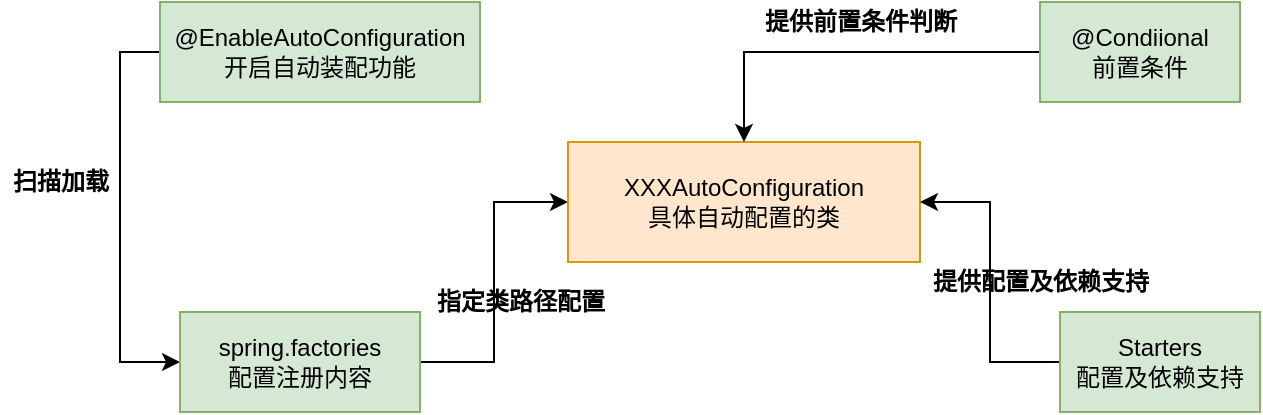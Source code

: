 <mxfile version="14.4.3" type="device" pages="2"><diagram id="jGBSGn-I2huR6k7v1SHG" name="自动装配的原理"><mxGraphModel dx="1038" dy="607" grid="1" gridSize="10" guides="1" tooltips="1" connect="1" arrows="1" fold="1" page="1" pageScale="1" pageWidth="827" pageHeight="1169" math="0" shadow="0"><root><mxCell id="0"/><mxCell id="1" parent="0"/><mxCell id="OihqPLozX_b6IrzOO6RG-7" style="edgeStyle=orthogonalEdgeStyle;rounded=0;orthogonalLoop=1;jettySize=auto;html=1;entryX=0;entryY=0.5;entryDx=0;entryDy=0;exitX=0;exitY=0.5;exitDx=0;exitDy=0;" edge="1" parent="1" source="OihqPLozX_b6IrzOO6RG-1" target="OihqPLozX_b6IrzOO6RG-2"><mxGeometry relative="1" as="geometry"/></mxCell><mxCell id="OihqPLozX_b6IrzOO6RG-1" value="@EnableAutoConfiguration&lt;br&gt;开启自动装配功能" style="rounded=0;whiteSpace=wrap;html=1;fillColor=#d5e8d4;strokeColor=#82b366;" vertex="1" parent="1"><mxGeometry x="90" y="160" width="160" height="50" as="geometry"/></mxCell><mxCell id="OihqPLozX_b6IrzOO6RG-8" style="edgeStyle=orthogonalEdgeStyle;rounded=0;orthogonalLoop=1;jettySize=auto;html=1;entryX=0;entryY=0.5;entryDx=0;entryDy=0;" edge="1" parent="1" source="OihqPLozX_b6IrzOO6RG-2" target="OihqPLozX_b6IrzOO6RG-3"><mxGeometry relative="1" as="geometry"/></mxCell><mxCell id="OihqPLozX_b6IrzOO6RG-2" value="spring.factories&lt;br&gt;配置注册内容" style="rounded=0;whiteSpace=wrap;html=1;fillColor=#d5e8d4;strokeColor=#82b366;" vertex="1" parent="1"><mxGeometry x="100" y="315" width="120" height="50" as="geometry"/></mxCell><mxCell id="OihqPLozX_b6IrzOO6RG-3" value="XXXAutoConfiguration&lt;br&gt;具体自动配置的类" style="rounded=0;whiteSpace=wrap;html=1;fillColor=#ffe6cc;strokeColor=#d79b00;" vertex="1" parent="1"><mxGeometry x="294" y="230" width="176" height="60" as="geometry"/></mxCell><mxCell id="OihqPLozX_b6IrzOO6RG-9" style="edgeStyle=orthogonalEdgeStyle;rounded=0;orthogonalLoop=1;jettySize=auto;html=1;" edge="1" parent="1" source="OihqPLozX_b6IrzOO6RG-4" target="OihqPLozX_b6IrzOO6RG-3"><mxGeometry relative="1" as="geometry"/></mxCell><mxCell id="OihqPLozX_b6IrzOO6RG-4" value="@Condiional&lt;br&gt;前置条件" style="rounded=0;whiteSpace=wrap;html=1;fillColor=#d5e8d4;strokeColor=#82b366;" vertex="1" parent="1"><mxGeometry x="530" y="160" width="100" height="50" as="geometry"/></mxCell><mxCell id="OihqPLozX_b6IrzOO6RG-10" style="edgeStyle=orthogonalEdgeStyle;rounded=0;orthogonalLoop=1;jettySize=auto;html=1;entryX=1;entryY=0.5;entryDx=0;entryDy=0;" edge="1" parent="1" source="OihqPLozX_b6IrzOO6RG-5" target="OihqPLozX_b6IrzOO6RG-3"><mxGeometry relative="1" as="geometry"/></mxCell><mxCell id="OihqPLozX_b6IrzOO6RG-5" value="Starters&lt;br&gt;配置及依赖支持" style="rounded=0;whiteSpace=wrap;html=1;fillColor=#d5e8d4;strokeColor=#82b366;" vertex="1" parent="1"><mxGeometry x="540" y="315" width="100" height="50" as="geometry"/></mxCell><mxCell id="OihqPLozX_b6IrzOO6RG-11" value="扫描加载" style="text;html=1;align=center;verticalAlign=middle;resizable=0;points=[];autosize=1;fontStyle=1" vertex="1" parent="1"><mxGeometry x="10" y="240" width="60" height="20" as="geometry"/></mxCell><mxCell id="OihqPLozX_b6IrzOO6RG-14" value="&lt;b&gt;指定类路径配置&lt;/b&gt;" style="text;html=1;align=center;verticalAlign=middle;resizable=0;points=[];autosize=1;" vertex="1" parent="1"><mxGeometry x="220" y="300" width="100" height="20" as="geometry"/></mxCell><mxCell id="OihqPLozX_b6IrzOO6RG-15" value="&lt;b&gt;提供前置条件判断&lt;/b&gt;" style="text;html=1;align=center;verticalAlign=middle;resizable=0;points=[];autosize=1;" vertex="1" parent="1"><mxGeometry x="385" y="160" width="110" height="20" as="geometry"/></mxCell><mxCell id="OihqPLozX_b6IrzOO6RG-16" value="&lt;b&gt;提供配置及依赖支持&lt;/b&gt;" style="text;html=1;align=center;verticalAlign=middle;resizable=0;points=[];autosize=1;" vertex="1" parent="1"><mxGeometry x="470" y="290" width="120" height="20" as="geometry"/></mxCell></root></mxGraphModel></diagram><diagram id="EHPIUa458P3aQXftWk08" name="第 2 页"><mxGraphModel dx="1038" dy="607" grid="1" gridSize="10" guides="1" tooltips="1" connect="1" arrows="1" fold="1" page="1" pageScale="1" pageWidth="827" pageHeight="1169" math="0" shadow="0"><root><mxCell id="2ugKT1KW85j4J0B877xV-0"/><mxCell id="2ugKT1KW85j4J0B877xV-1" parent="2ugKT1KW85j4J0B877xV-0"/></root></mxGraphModel></diagram></mxfile>